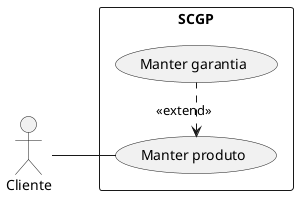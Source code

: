 @startuml

left to right direction
skinparam packageStyle rectangle
actor Cliente as c

rectangle "SCGP" {
    usecase "Manter produto" as uc1
    usecase "Manter garantia" as uc2
}

c -- uc1
uc1 <. uc2: <<extend>>

@enduml